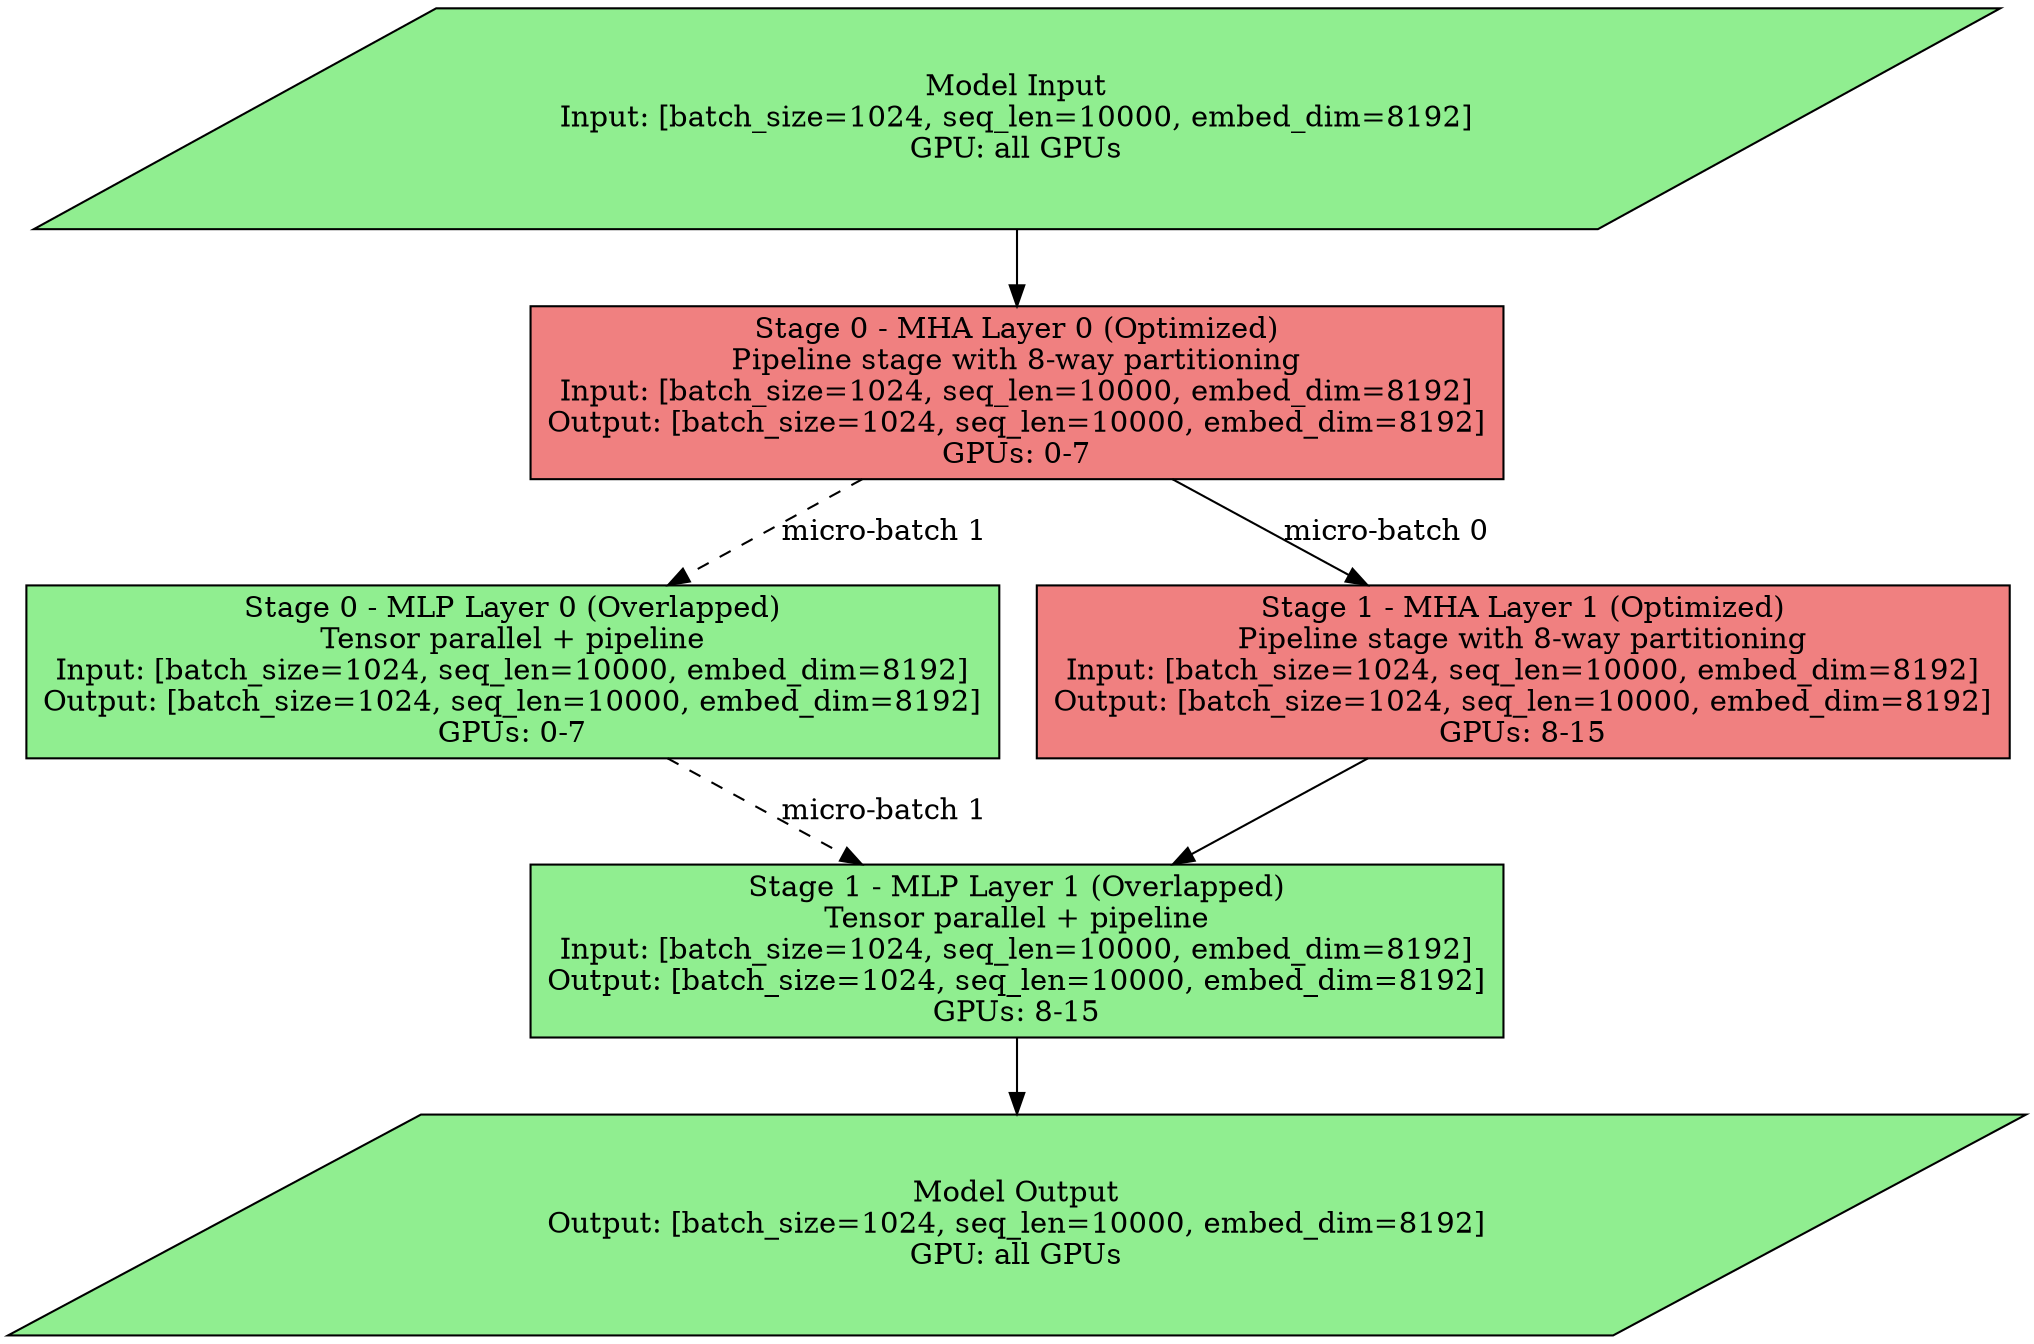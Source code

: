 digraph optimized_complete_helix_model {
	rankdir=TB size="30,40"
	node [fillcolor=lightblue shape=ellipse style=filled]
	
	model_input [label="Model Input\nInput: [batch_size=1024, seq_len=10000, embed_dim=8192]\nGPU: all GPUs" fillcolor=lightgreen shape=parallelogram]
	
	// Pipeline stages for better overlap
	stage0_mha [label="Stage 0 - MHA Layer 0 (Optimized)\nPipeline stage with 8-way partitioning\nInput: [batch_size=1024, seq_len=10000, embed_dim=8192]\nOutput: [batch_size=1024, seq_len=10000, embed_dim=8192]\nGPUs: 0-7" fillcolor=lightcoral shape=rectangle]
	
	stage0_mlp [label="Stage 0 - MLP Layer 0 (Overlapped)\nTensor parallel + pipeline\nInput: [batch_size=1024, seq_len=10000, embed_dim=8192]\nOutput: [batch_size=1024, seq_len=10000, embed_dim=8192]\nGPUs: 0-7" fillcolor=lightgreen shape=rectangle]
	
	stage1_mha [label="Stage 1 - MHA Layer 1 (Optimized)\nPipeline stage with 8-way partitioning\nInput: [batch_size=1024, seq_len=10000, embed_dim=8192]\nOutput: [batch_size=1024, seq_len=10000, embed_dim=8192]\nGPUs: 8-15" fillcolor=lightcoral shape=rectangle]
	
	stage1_mlp [label="Stage 1 - MLP Layer 1 (Overlapped)\nTensor parallel + pipeline\nInput: [batch_size=1024, seq_len=10000, embed_dim=8192]\nOutput: [batch_size=1024, seq_len=10000, embed_dim=8192]\nGPUs: 8-15" fillcolor=lightgreen shape=rectangle]
	
	model_output [label="Model Output\nOutput: [batch_size=1024, seq_len=10000, embed_dim=8192]\nGPU: all GPUs" fillcolor=lightgreen shape=parallelogram]
	
	// Pipeline connections with overlap
	model_input -> stage0_mha
	stage0_mha -> stage0_mlp [label="micro-batch 1" style=dashed]
	stage0_mha -> stage1_mha [label="micro-batch 0" style=solid]
	stage0_mlp -> stage1_mlp [label="micro-batch 1" style=dashed]
	stage1_mha -> stage1_mlp
	stage1_mlp -> model_output
}